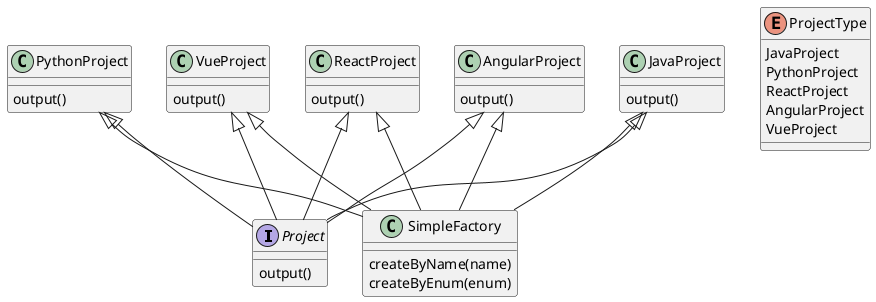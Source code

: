 @startuml
interface Project {
    output()
}

class SimpleFactory{
    createByName(name)
    createByEnum(enum)
}


class JavaProject {
    output()
}
class PythonProject {
    output()
}
class VueProject {
    output()
}
class ReactProject {
    output()
}
class AngularProject {
    output()
}


enum ProjectType {
    JavaProject
    PythonProject
    ReactProject
    AngularProject
    VueProject
}

JavaProject <|-- Project
PythonProject <|-- Project
ReactProject <|-- Project
AngularProject <|-- Project
VueProject <|-- Project

JavaProject <|-- SimpleFactory
PythonProject <|-- SimpleFactory
ReactProject <|-- SimpleFactory
AngularProject <|-- SimpleFactory
VueProject <|-- SimpleFactory

@enduml